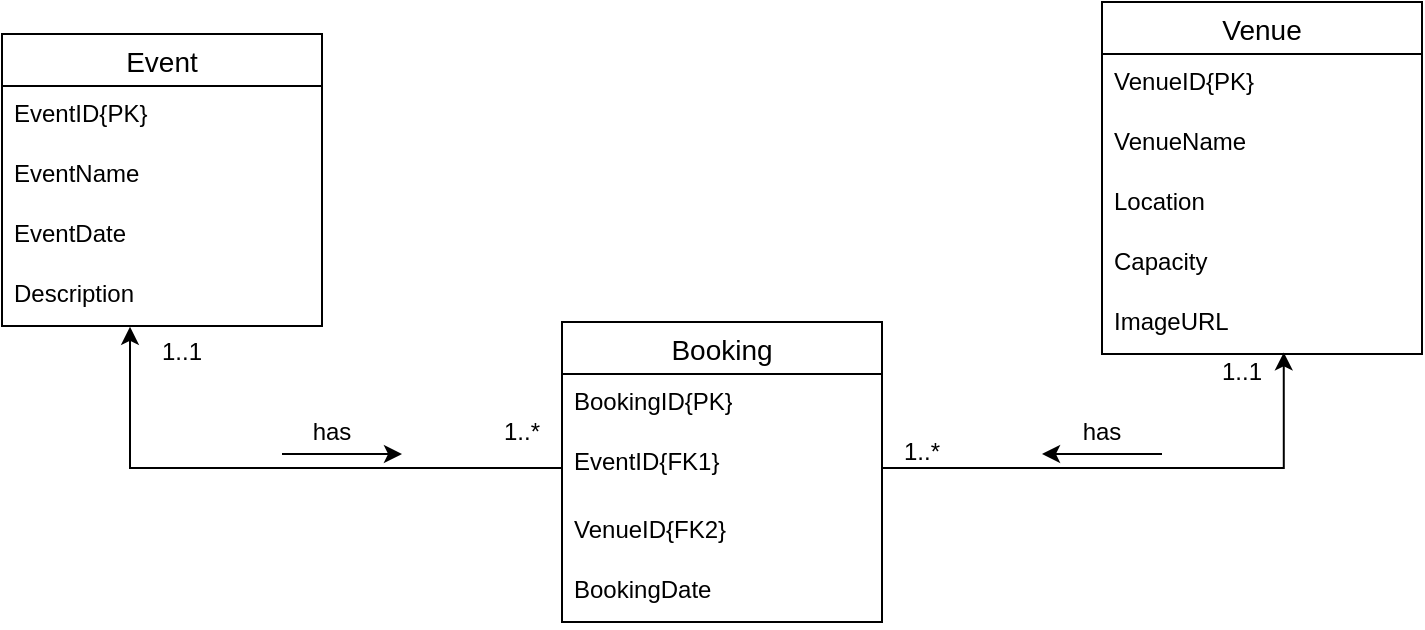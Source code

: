 <mxfile version="26.1.1">
  <diagram name="Page-1" id="YNXoUxo9k2o4gLWRmD6-">
    <mxGraphModel dx="1290" dy="621" grid="1" gridSize="10" guides="1" tooltips="1" connect="1" arrows="1" fold="1" page="1" pageScale="1" pageWidth="850" pageHeight="1100" math="0" shadow="0">
      <root>
        <mxCell id="0" />
        <mxCell id="1" parent="0" />
        <mxCell id="xCi6C6PcozHAdINKWmUR-1" value="Venue" style="swimlane;fontStyle=0;childLayout=stackLayout;horizontal=1;startSize=26;horizontalStack=0;resizeParent=1;resizeParentMax=0;resizeLast=0;collapsible=1;marginBottom=0;align=center;fontSize=14;" parent="1" vertex="1">
          <mxGeometry x="600" y="100" width="160" height="176" as="geometry" />
        </mxCell>
        <mxCell id="xCi6C6PcozHAdINKWmUR-2" value="VenueID{PK}" style="text;strokeColor=none;fillColor=none;spacingLeft=4;spacingRight=4;overflow=hidden;rotatable=0;points=[[0,0.5],[1,0.5]];portConstraint=eastwest;fontSize=12;whiteSpace=wrap;html=1;" parent="xCi6C6PcozHAdINKWmUR-1" vertex="1">
          <mxGeometry y="26" width="160" height="30" as="geometry" />
        </mxCell>
        <mxCell id="xCi6C6PcozHAdINKWmUR-3" value="VenueName" style="text;strokeColor=none;fillColor=none;spacingLeft=4;spacingRight=4;overflow=hidden;rotatable=0;points=[[0,0.5],[1,0.5]];portConstraint=eastwest;fontSize=12;whiteSpace=wrap;html=1;" parent="xCi6C6PcozHAdINKWmUR-1" vertex="1">
          <mxGeometry y="56" width="160" height="30" as="geometry" />
        </mxCell>
        <mxCell id="xCi6C6PcozHAdINKWmUR-4" value="Location" style="text;strokeColor=none;fillColor=none;spacingLeft=4;spacingRight=4;overflow=hidden;rotatable=0;points=[[0,0.5],[1,0.5]];portConstraint=eastwest;fontSize=12;whiteSpace=wrap;html=1;" parent="xCi6C6PcozHAdINKWmUR-1" vertex="1">
          <mxGeometry y="86" width="160" height="30" as="geometry" />
        </mxCell>
        <mxCell id="xCi6C6PcozHAdINKWmUR-13" value="Capacity" style="text;strokeColor=none;fillColor=none;spacingLeft=4;spacingRight=4;overflow=hidden;rotatable=0;points=[[0,0.5],[1,0.5]];portConstraint=eastwest;fontSize=12;whiteSpace=wrap;html=1;" parent="xCi6C6PcozHAdINKWmUR-1" vertex="1">
          <mxGeometry y="116" width="160" height="30" as="geometry" />
        </mxCell>
        <mxCell id="xCi6C6PcozHAdINKWmUR-14" value="ImageURL" style="text;strokeColor=none;fillColor=none;spacingLeft=4;spacingRight=4;overflow=hidden;rotatable=0;points=[[0,0.5],[1,0.5]];portConstraint=eastwest;fontSize=12;whiteSpace=wrap;html=1;" parent="xCi6C6PcozHAdINKWmUR-1" vertex="1">
          <mxGeometry y="146" width="160" height="30" as="geometry" />
        </mxCell>
        <mxCell id="xCi6C6PcozHAdINKWmUR-5" value="Event" style="swimlane;fontStyle=0;childLayout=stackLayout;horizontal=1;startSize=26;horizontalStack=0;resizeParent=1;resizeParentMax=0;resizeLast=0;collapsible=1;marginBottom=0;align=center;fontSize=14;" parent="1" vertex="1">
          <mxGeometry x="50" y="116" width="160" height="146" as="geometry" />
        </mxCell>
        <mxCell id="xCi6C6PcozHAdINKWmUR-6" value="EventID{PK}" style="text;strokeColor=none;fillColor=none;spacingLeft=4;spacingRight=4;overflow=hidden;rotatable=0;points=[[0,0.5],[1,0.5]];portConstraint=eastwest;fontSize=12;whiteSpace=wrap;html=1;" parent="xCi6C6PcozHAdINKWmUR-5" vertex="1">
          <mxGeometry y="26" width="160" height="30" as="geometry" />
        </mxCell>
        <mxCell id="xCi6C6PcozHAdINKWmUR-7" value="EventName" style="text;strokeColor=none;fillColor=none;spacingLeft=4;spacingRight=4;overflow=hidden;rotatable=0;points=[[0,0.5],[1,0.5]];portConstraint=eastwest;fontSize=12;whiteSpace=wrap;html=1;" parent="xCi6C6PcozHAdINKWmUR-5" vertex="1">
          <mxGeometry y="56" width="160" height="30" as="geometry" />
        </mxCell>
        <mxCell id="xCi6C6PcozHAdINKWmUR-8" value="EventDate" style="text;strokeColor=none;fillColor=none;spacingLeft=4;spacingRight=4;overflow=hidden;rotatable=0;points=[[0,0.5],[1,0.5]];portConstraint=eastwest;fontSize=12;whiteSpace=wrap;html=1;" parent="xCi6C6PcozHAdINKWmUR-5" vertex="1">
          <mxGeometry y="86" width="160" height="30" as="geometry" />
        </mxCell>
        <mxCell id="xCi6C6PcozHAdINKWmUR-16" value="Description" style="text;strokeColor=none;fillColor=none;spacingLeft=4;spacingRight=4;overflow=hidden;rotatable=0;points=[[0,0.5],[1,0.5]];portConstraint=eastwest;fontSize=12;whiteSpace=wrap;html=1;" parent="xCi6C6PcozHAdINKWmUR-5" vertex="1">
          <mxGeometry y="116" width="160" height="30" as="geometry" />
        </mxCell>
        <mxCell id="xCi6C6PcozHAdINKWmUR-9" value="Booking" style="swimlane;fontStyle=0;childLayout=stackLayout;horizontal=1;startSize=26;horizontalStack=0;resizeParent=1;resizeParentMax=0;resizeLast=0;collapsible=1;marginBottom=0;align=center;fontSize=14;" parent="1" vertex="1">
          <mxGeometry x="330" y="260" width="160" height="150" as="geometry" />
        </mxCell>
        <mxCell id="xCi6C6PcozHAdINKWmUR-10" value="BookingID{PK}" style="text;strokeColor=none;fillColor=none;spacingLeft=4;spacingRight=4;overflow=hidden;rotatable=0;points=[[0,0.5],[1,0.5]];portConstraint=eastwest;fontSize=12;whiteSpace=wrap;html=1;" parent="xCi6C6PcozHAdINKWmUR-9" vertex="1">
          <mxGeometry y="26" width="160" height="30" as="geometry" />
        </mxCell>
        <mxCell id="xCi6C6PcozHAdINKWmUR-11" value="EventID{FK1}" style="text;strokeColor=none;fillColor=none;spacingLeft=4;spacingRight=4;overflow=hidden;rotatable=0;points=[[0,0.5],[1,0.5]];portConstraint=eastwest;fontSize=12;whiteSpace=wrap;html=1;" parent="xCi6C6PcozHAdINKWmUR-9" vertex="1">
          <mxGeometry y="56" width="160" height="34" as="geometry" />
        </mxCell>
        <mxCell id="xCi6C6PcozHAdINKWmUR-12" value="VenueID{FK2}" style="text;strokeColor=none;fillColor=none;spacingLeft=4;spacingRight=4;overflow=hidden;rotatable=0;points=[[0,0.5],[1,0.5]];portConstraint=eastwest;fontSize=12;whiteSpace=wrap;html=1;" parent="xCi6C6PcozHAdINKWmUR-9" vertex="1">
          <mxGeometry y="90" width="160" height="30" as="geometry" />
        </mxCell>
        <mxCell id="xCi6C6PcozHAdINKWmUR-18" value="BookingDate" style="text;strokeColor=none;fillColor=none;spacingLeft=4;spacingRight=4;overflow=hidden;rotatable=0;points=[[0,0.5],[1,0.5]];portConstraint=eastwest;fontSize=12;whiteSpace=wrap;html=1;" parent="xCi6C6PcozHAdINKWmUR-9" vertex="1">
          <mxGeometry y="120" width="160" height="30" as="geometry" />
        </mxCell>
        <mxCell id="U2_RsfbZ2Q0EfMaX5V1s-1" style="edgeStyle=orthogonalEdgeStyle;rounded=0;orthogonalLoop=1;jettySize=auto;html=1;exitX=0;exitY=0.5;exitDx=0;exitDy=0;entryX=0.4;entryY=1.013;entryDx=0;entryDy=0;entryPerimeter=0;" edge="1" parent="1" source="xCi6C6PcozHAdINKWmUR-11" target="xCi6C6PcozHAdINKWmUR-16">
          <mxGeometry relative="1" as="geometry" />
        </mxCell>
        <mxCell id="U2_RsfbZ2Q0EfMaX5V1s-2" style="edgeStyle=orthogonalEdgeStyle;rounded=0;orthogonalLoop=1;jettySize=auto;html=1;exitX=1;exitY=0.5;exitDx=0;exitDy=0;entryX=0.568;entryY=0.973;entryDx=0;entryDy=0;entryPerimeter=0;" edge="1" parent="1" source="xCi6C6PcozHAdINKWmUR-11" target="xCi6C6PcozHAdINKWmUR-14">
          <mxGeometry relative="1" as="geometry" />
        </mxCell>
        <mxCell id="U2_RsfbZ2Q0EfMaX5V1s-3" value="1..1" style="text;strokeColor=none;align=center;fillColor=none;html=1;verticalAlign=middle;whiteSpace=wrap;rounded=0;" vertex="1" parent="1">
          <mxGeometry x="110" y="260" width="60" height="30" as="geometry" />
        </mxCell>
        <mxCell id="U2_RsfbZ2Q0EfMaX5V1s-4" value="1..*" style="text;strokeColor=none;align=center;fillColor=none;html=1;verticalAlign=middle;whiteSpace=wrap;rounded=0;" vertex="1" parent="1">
          <mxGeometry x="280" y="300" width="60" height="30" as="geometry" />
        </mxCell>
        <mxCell id="U2_RsfbZ2Q0EfMaX5V1s-5" value="1..*" style="text;strokeColor=none;align=center;fillColor=none;html=1;verticalAlign=middle;whiteSpace=wrap;rounded=0;" vertex="1" parent="1">
          <mxGeometry x="480" y="310" width="60" height="30" as="geometry" />
        </mxCell>
        <mxCell id="U2_RsfbZ2Q0EfMaX5V1s-7" value="1..1" style="text;strokeColor=none;align=center;fillColor=none;html=1;verticalAlign=middle;whiteSpace=wrap;rounded=0;" vertex="1" parent="1">
          <mxGeometry x="640" y="270" width="60" height="30" as="geometry" />
        </mxCell>
        <mxCell id="U2_RsfbZ2Q0EfMaX5V1s-8" value="has" style="text;strokeColor=none;align=center;fillColor=none;html=1;verticalAlign=middle;whiteSpace=wrap;rounded=0;" vertex="1" parent="1">
          <mxGeometry x="180" y="300" width="70" height="30" as="geometry" />
        </mxCell>
        <mxCell id="U2_RsfbZ2Q0EfMaX5V1s-10" value="" style="endArrow=classic;html=1;rounded=0;" edge="1" parent="1">
          <mxGeometry width="50" height="50" relative="1" as="geometry">
            <mxPoint x="190" y="326" as="sourcePoint" />
            <mxPoint x="250" y="326" as="targetPoint" />
          </mxGeometry>
        </mxCell>
        <mxCell id="U2_RsfbZ2Q0EfMaX5V1s-11" value="" style="endArrow=classic;html=1;rounded=0;" edge="1" parent="1">
          <mxGeometry width="50" height="50" relative="1" as="geometry">
            <mxPoint x="630" y="326" as="sourcePoint" />
            <mxPoint x="570" y="326" as="targetPoint" />
          </mxGeometry>
        </mxCell>
        <mxCell id="U2_RsfbZ2Q0EfMaX5V1s-12" value="has" style="text;strokeColor=none;align=center;fillColor=none;html=1;verticalAlign=middle;whiteSpace=wrap;rounded=0;" vertex="1" parent="1">
          <mxGeometry x="570" y="300" width="60" height="30" as="geometry" />
        </mxCell>
      </root>
    </mxGraphModel>
  </diagram>
</mxfile>

